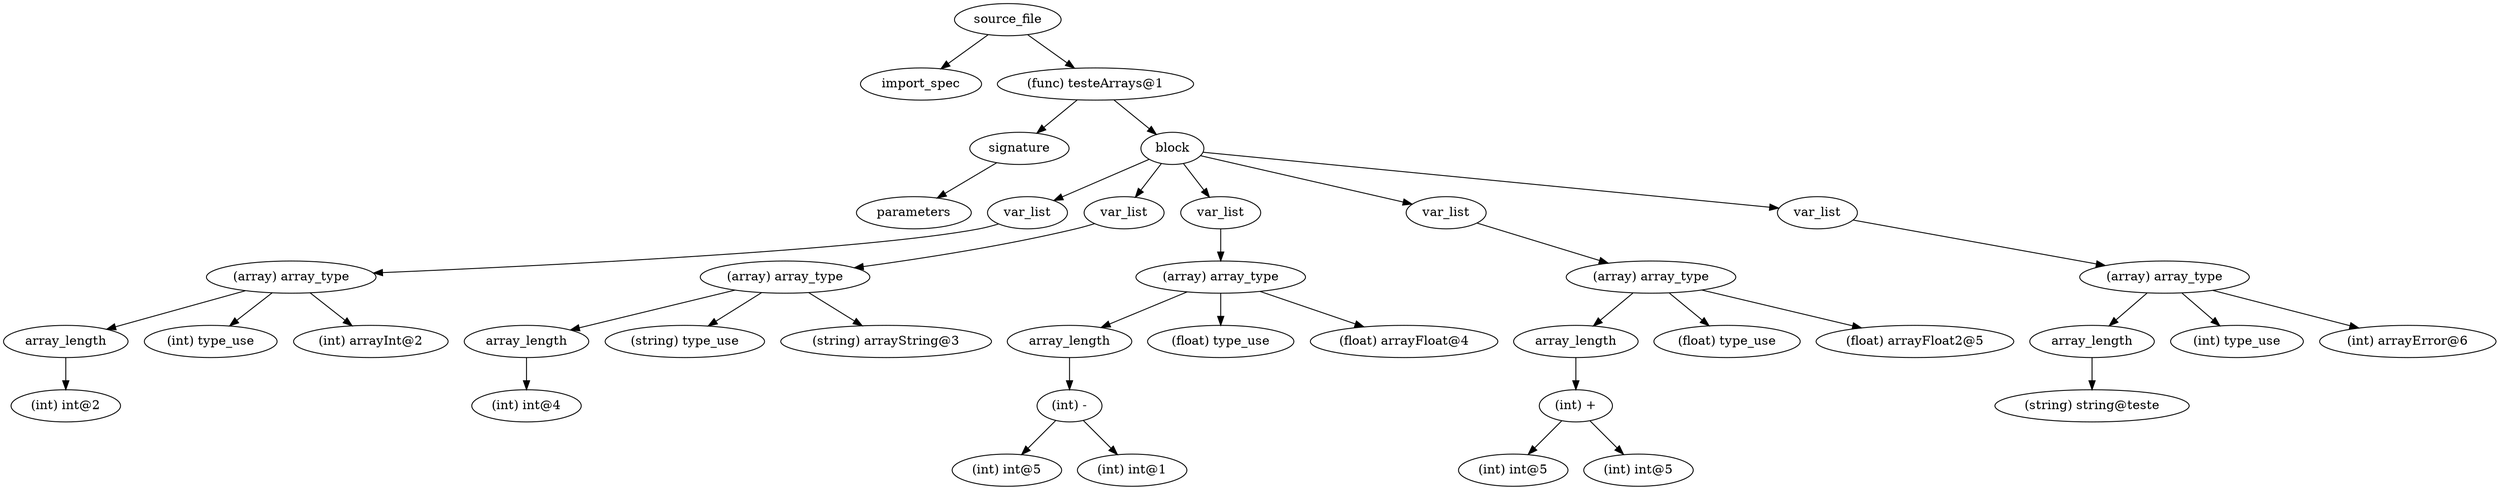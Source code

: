 digraph {
graph [ordering="out"];
node0[label="source_file"];
node1[label="import_spec"];
node0 -> node1;
node2[label="(func) testeArrays@1"];
node3[label="signature"];
node4[label="parameters"];
node3 -> node4;
node2 -> node3;
node5[label="block"];
node6[label="var_list"];
node7[label="(array) array_type"];
node8[label="array_length"];
node9[label="(int) int@2"];
node8 -> node9;
node7 -> node8;
node10[label="(int) type_use"];
node7 -> node10;
node11[label="(int) arrayInt@2"];
node7 -> node11;
node6 -> node7;
node5 -> node6;
node12[label="var_list"];
node13[label="(array) array_type"];
node14[label="array_length"];
node15[label="(int) int@4"];
node14 -> node15;
node13 -> node14;
node16[label="(string) type_use"];
node13 -> node16;
node17[label="(string) arrayString@3"];
node13 -> node17;
node12 -> node13;
node5 -> node12;
node18[label="var_list"];
node19[label="(array) array_type"];
node20[label="array_length"];
node21[label="(int) -"];
node22[label="(int) int@5"];
node21 -> node22;
node23[label="(int) int@1"];
node21 -> node23;
node20 -> node21;
node19 -> node20;
node24[label="(float) type_use"];
node19 -> node24;
node25[label="(float) arrayFloat@4"];
node19 -> node25;
node18 -> node19;
node5 -> node18;
node26[label="var_list"];
node27[label="(array) array_type"];
node28[label="array_length"];
node29[label="(int) +"];
node30[label="(int) int@5"];
node29 -> node30;
node31[label="(int) int@5"];
node29 -> node31;
node28 -> node29;
node27 -> node28;
node32[label="(float) type_use"];
node27 -> node32;
node33[label="(float) arrayFloat2@5"];
node27 -> node33;
node26 -> node27;
node5 -> node26;
node34[label="var_list"];
node35[label="(array) array_type"];
node36[label="array_length"];
node37[label="(string) string@teste"];
node36 -> node37;
node35 -> node36;
node38[label="(int) type_use"];
node35 -> node38;
node39[label="(int) arrayError@6"];
node35 -> node39;
node34 -> node35;
node5 -> node34;
node2 -> node5;
node0 -> node2;
}